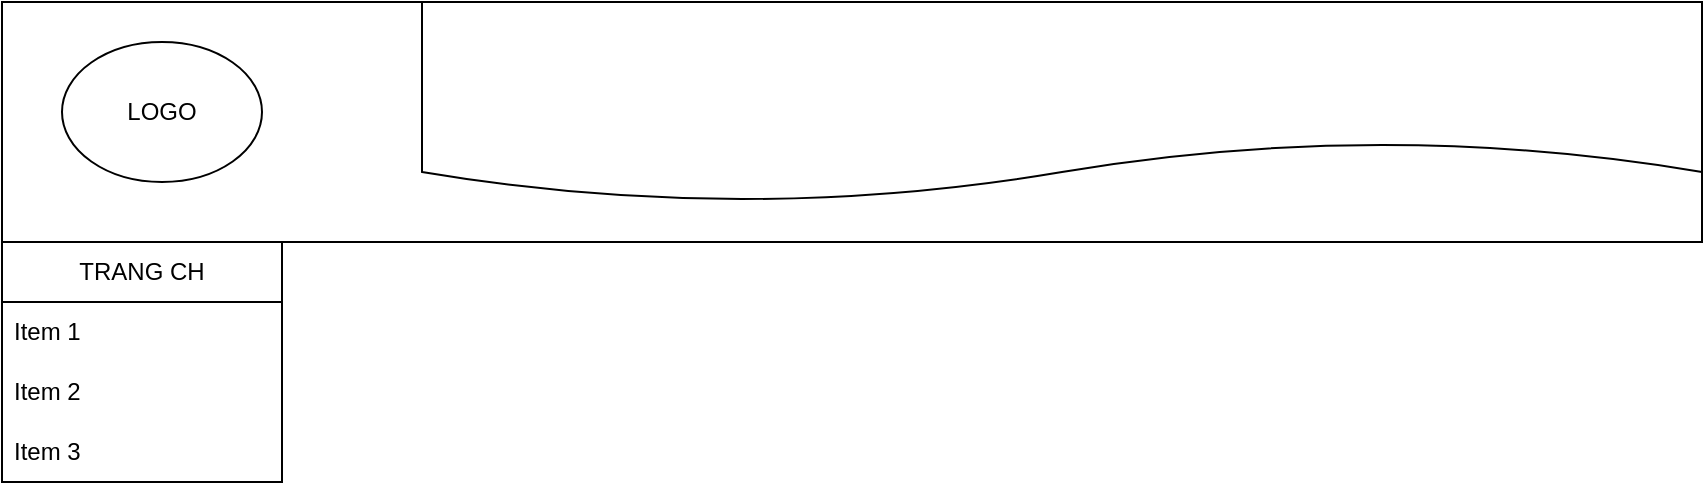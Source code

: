<mxfile version="20.8.3" type="github">
  <diagram id="2-Dof6BoKKTPG0c6Oj4h" name="Page-1">
    <mxGraphModel dx="1004" dy="573" grid="1" gridSize="10" guides="1" tooltips="1" connect="1" arrows="1" fold="1" page="1" pageScale="1" pageWidth="850" pageHeight="1100" math="0" shadow="0">
      <root>
        <mxCell id="0" />
        <mxCell id="1" parent="0" />
        <mxCell id="flKryuwvKN5wU6XNaHcI-1" value="" style="rounded=0;whiteSpace=wrap;html=1;" vertex="1" parent="1">
          <mxGeometry width="850" height="120" as="geometry" />
        </mxCell>
        <mxCell id="flKryuwvKN5wU6XNaHcI-2" value="" style="shape=document;whiteSpace=wrap;html=1;boundedLbl=1;direction=west;rotation=-180;" vertex="1" parent="1">
          <mxGeometry x="210" width="640" height="100" as="geometry" />
        </mxCell>
        <mxCell id="flKryuwvKN5wU6XNaHcI-3" value="LOGO" style="ellipse;whiteSpace=wrap;html=1;align=center;" vertex="1" parent="1">
          <mxGeometry x="30" y="20" width="100" height="70" as="geometry" />
        </mxCell>
        <mxCell id="flKryuwvKN5wU6XNaHcI-21" value="TRANG CH" style="swimlane;fontStyle=0;childLayout=stackLayout;horizontal=1;startSize=30;horizontalStack=0;resizeParent=1;resizeParentMax=0;resizeLast=0;collapsible=1;marginBottom=0;whiteSpace=wrap;html=1;" vertex="1" parent="1">
          <mxGeometry y="120" width="140" height="120" as="geometry">
            <mxRectangle y="120" width="60" height="30" as="alternateBounds" />
          </mxGeometry>
        </mxCell>
        <mxCell id="flKryuwvKN5wU6XNaHcI-22" value="Item 1" style="text;strokeColor=none;fillColor=none;align=left;verticalAlign=middle;spacingLeft=4;spacingRight=4;overflow=hidden;points=[[0,0.5],[1,0.5]];portConstraint=eastwest;rotatable=0;whiteSpace=wrap;html=1;" vertex="1" parent="flKryuwvKN5wU6XNaHcI-21">
          <mxGeometry y="30" width="140" height="30" as="geometry" />
        </mxCell>
        <mxCell id="flKryuwvKN5wU6XNaHcI-23" value="Item 2" style="text;strokeColor=none;fillColor=none;align=left;verticalAlign=middle;spacingLeft=4;spacingRight=4;overflow=hidden;points=[[0,0.5],[1,0.5]];portConstraint=eastwest;rotatable=0;whiteSpace=wrap;html=1;" vertex="1" parent="flKryuwvKN5wU6XNaHcI-21">
          <mxGeometry y="60" width="140" height="30" as="geometry" />
        </mxCell>
        <mxCell id="flKryuwvKN5wU6XNaHcI-24" value="Item 3" style="text;strokeColor=none;fillColor=none;align=left;verticalAlign=middle;spacingLeft=4;spacingRight=4;overflow=hidden;points=[[0,0.5],[1,0.5]];portConstraint=eastwest;rotatable=0;whiteSpace=wrap;html=1;" vertex="1" parent="flKryuwvKN5wU6XNaHcI-21">
          <mxGeometry y="90" width="140" height="30" as="geometry" />
        </mxCell>
      </root>
    </mxGraphModel>
  </diagram>
</mxfile>
